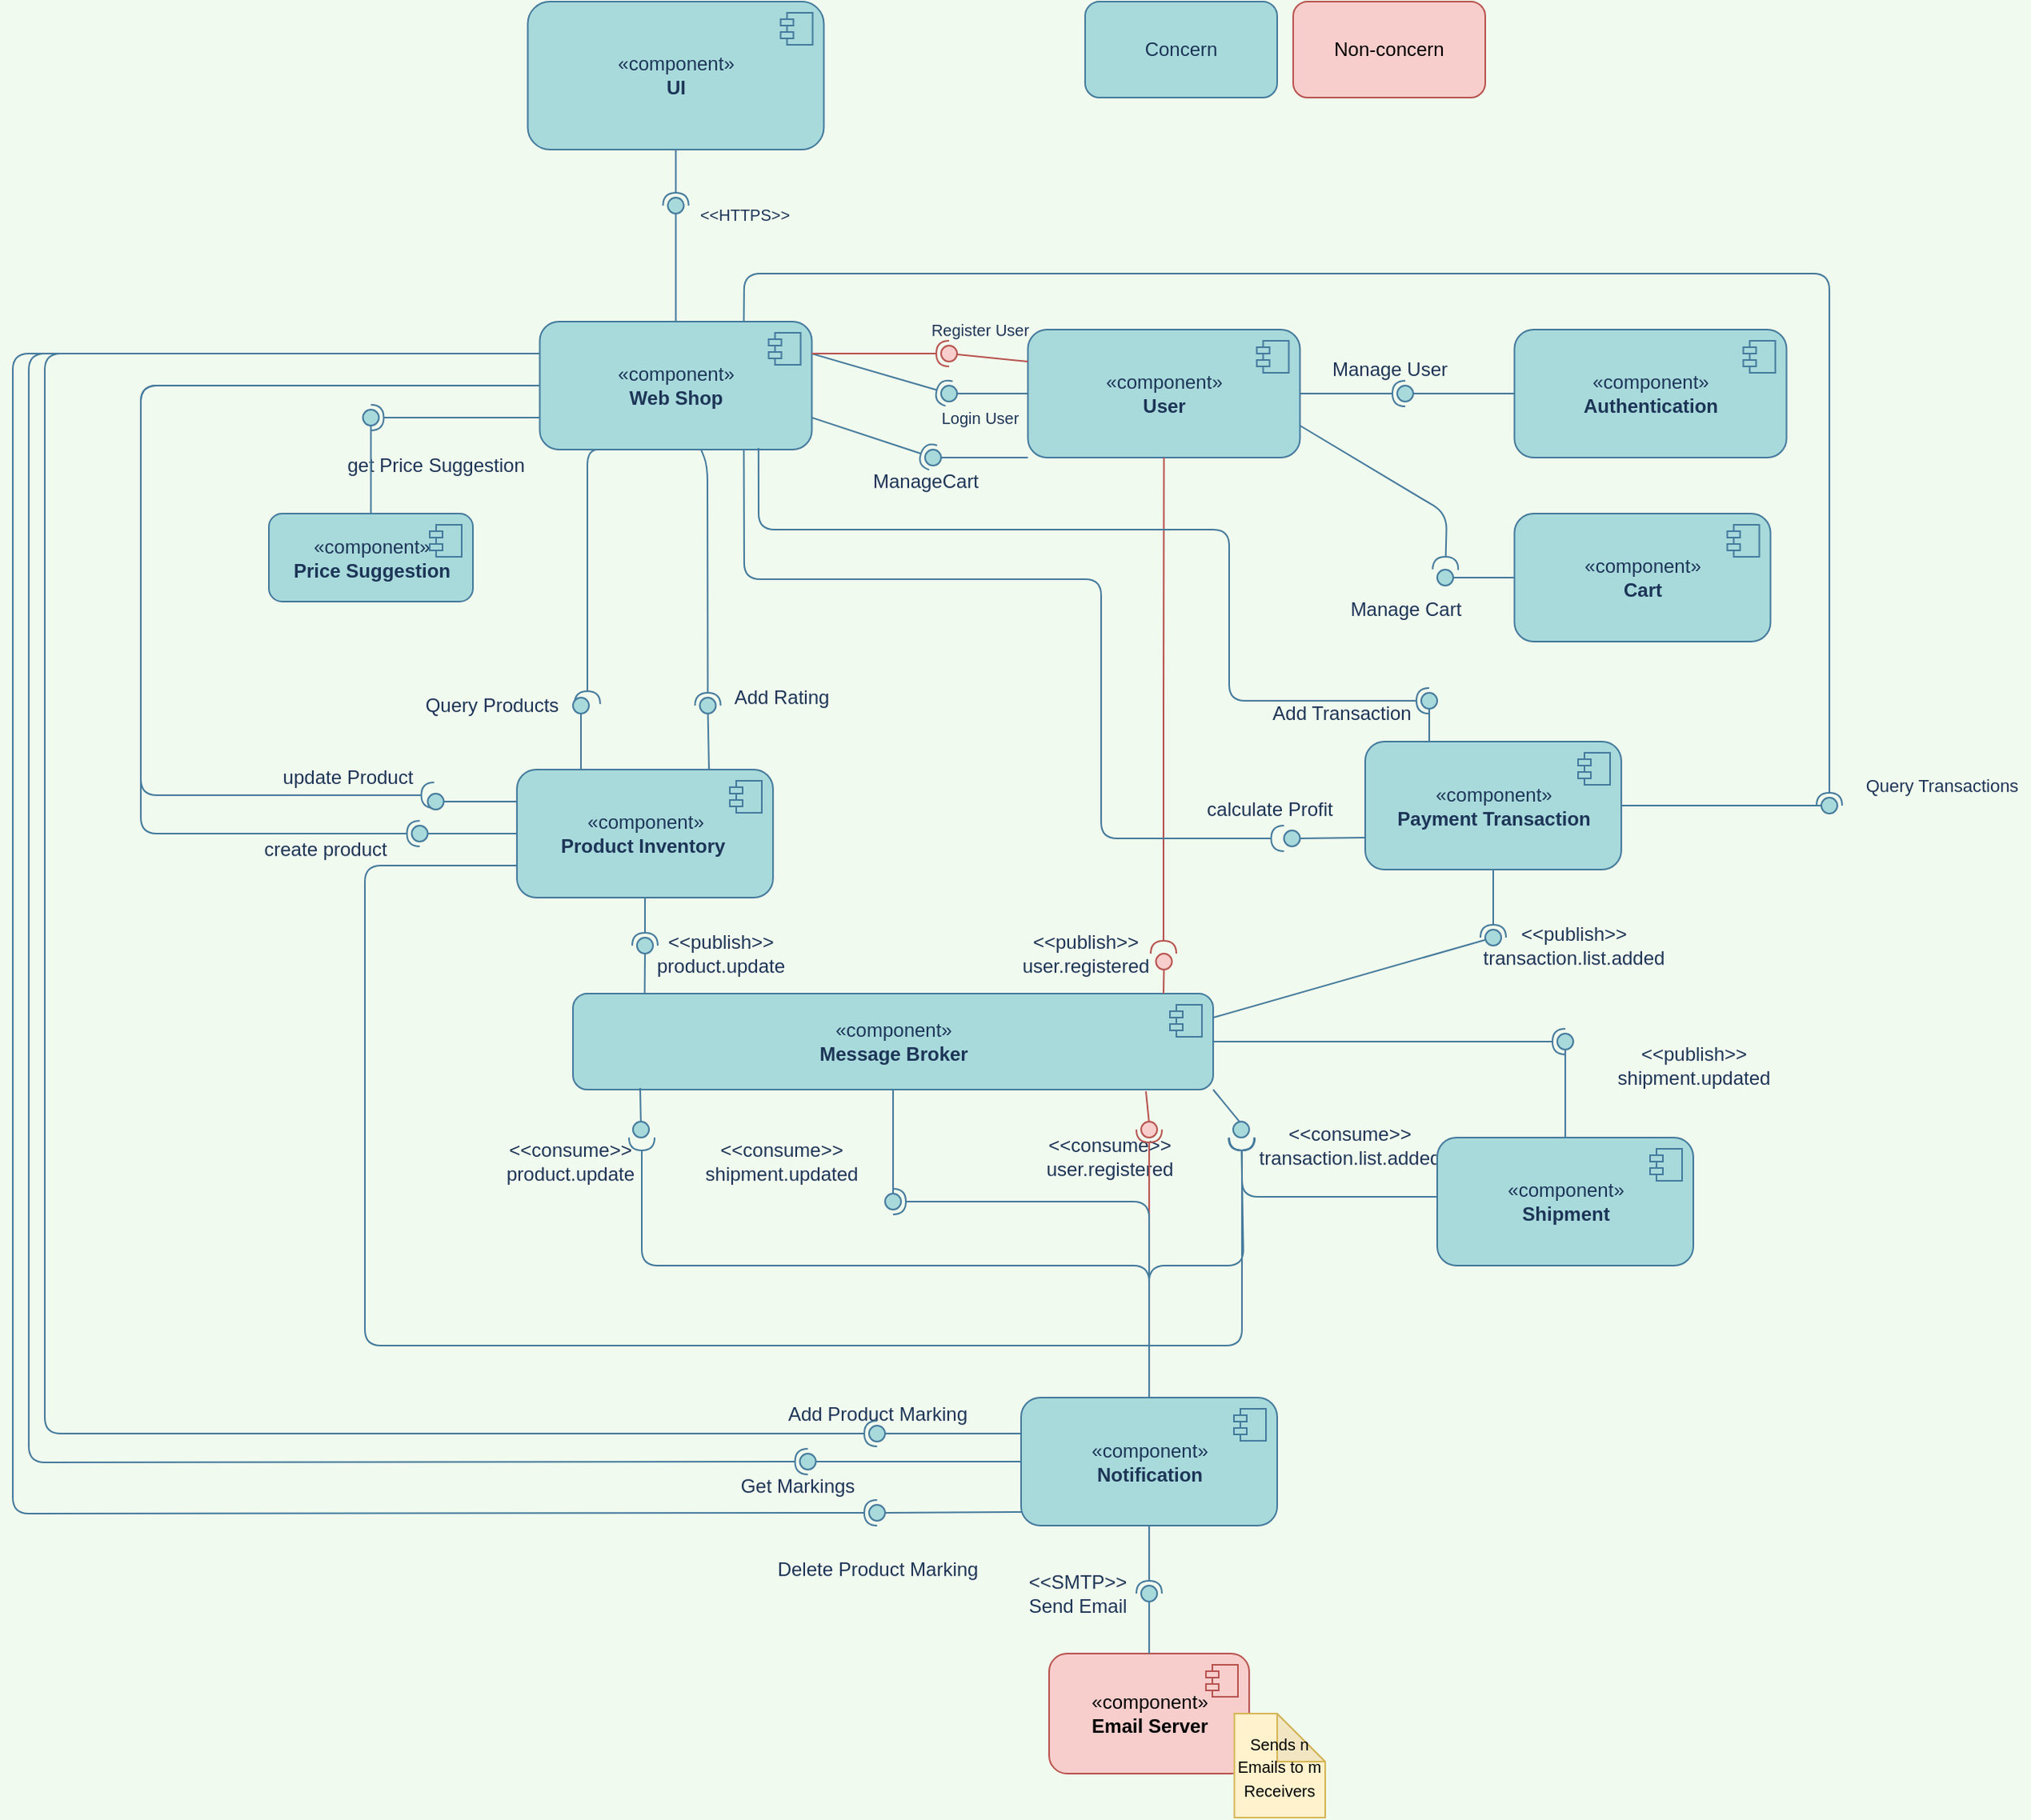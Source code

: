 <mxfile version="14.7.6" type="device"><diagram name="Page-1" id="5f0bae14-7c28-e335-631c-24af17079c00"><mxGraphModel dx="2062" dy="1261" grid="1" gridSize="10" guides="1" tooltips="1" connect="1" arrows="1" fold="1" page="1" pageScale="1" pageWidth="1100" pageHeight="850" background="#F1FAEE" math="0" shadow="0"><root><mxCell id="0"/><mxCell id="1" parent="0"/><mxCell id="DOraDCpRe5qj6EX2KED6-111" style="edgeStyle=orthogonalEdgeStyle;orthogonalLoop=1;jettySize=auto;html=1;entryX=0.1;entryY=0.6;entryDx=0;entryDy=0;entryPerimeter=0;endArrow=halfCircle;endFill=0;exitX=0.25;exitY=1;exitDx=0;exitDy=0;labelBackgroundColor=#F1FAEE;strokeColor=#457B9D;fontColor=#1D3557;" parent="1" source="6wjIh7ThgJ5bD3jiSckt-2" target="DOraDCpRe5qj6EX2KED6-107" edge="1"><mxGeometry relative="1" as="geometry"><Array as="points"><mxPoint x="609" y="590"/></Array></mxGeometry></mxCell><mxCell id="6wjIh7ThgJ5bD3jiSckt-2" value="«component»&lt;br&gt;&lt;b&gt;Web Shop&lt;/b&gt;" style="html=1;dropTarget=0;fillColor=#A8DADC;strokeColor=#457B9D;fontColor=#1D3557;rounded=1;" parent="1" vertex="1"><mxGeometry x="579.25" y="510" width="170" height="80" as="geometry"/></mxCell><mxCell id="6wjIh7ThgJ5bD3jiSckt-3" value="" style="shape=module;jettyWidth=8;jettyHeight=4;fillColor=#A8DADC;strokeColor=#457B9D;fontColor=#1D3557;rounded=1;" parent="6wjIh7ThgJ5bD3jiSckt-2" vertex="1"><mxGeometry x="1" width="20" height="20" relative="1" as="geometry"><mxPoint x="-27" y="7" as="offset"/></mxGeometry></mxCell><mxCell id="6wjIh7ThgJ5bD3jiSckt-35" value="&lt;font style=&quot;font-size: 10px&quot;&gt;Login User&lt;/font&gt;" style="text;html=1;align=center;verticalAlign=middle;resizable=0;points=[];autosize=1;fontColor=#1D3557;rounded=1;" parent="1" vertex="1"><mxGeometry x="824.25" y="560" width="60" height="20" as="geometry"/></mxCell><mxCell id="6wjIh7ThgJ5bD3jiSckt-41" value="&lt;font style=&quot;font-size: 10px&quot;&gt;Register User&lt;/font&gt;" style="text;html=1;align=center;verticalAlign=middle;resizable=0;points=[];autosize=1;fontColor=#1D3557;rounded=1;" parent="1" vertex="1"><mxGeometry x="814.25" y="505" width="80" height="20" as="geometry"/></mxCell><mxCell id="YtvFW-266FFKRhrJ855g-1" value="«component»&lt;br&gt;&lt;b&gt;UI&lt;/b&gt;" style="html=1;dropTarget=0;fillColor=#A8DADC;strokeColor=#457B9D;fontColor=#1D3557;rounded=1;" parent="1" vertex="1"><mxGeometry x="571.75" y="310" width="185" height="92.5" as="geometry"/></mxCell><mxCell id="YtvFW-266FFKRhrJ855g-2" value="" style="shape=module;jettyWidth=8;jettyHeight=4;fillColor=#A8DADC;strokeColor=#457B9D;fontColor=#1D3557;rounded=1;" parent="YtvFW-266FFKRhrJ855g-1" vertex="1"><mxGeometry x="1" width="20" height="20" relative="1" as="geometry"><mxPoint x="-27" y="7" as="offset"/></mxGeometry></mxCell><mxCell id="YtvFW-266FFKRhrJ855g-9" value="" style="orthogonalLoop=1;jettySize=auto;html=1;endArrow=none;endFill=0;exitX=0.5;exitY=0;exitDx=0;exitDy=0;labelBackgroundColor=#F1FAEE;strokeColor=#457B9D;fontColor=#1D3557;" parent="1" source="6wjIh7ThgJ5bD3jiSckt-2" target="YtvFW-266FFKRhrJ855g-11" edge="1"><mxGeometry relative="1" as="geometry"><mxPoint x="-160.75" y="505" as="sourcePoint"/></mxGeometry></mxCell><mxCell id="YtvFW-266FFKRhrJ855g-10" value="" style="orthogonalLoop=1;jettySize=auto;html=1;endArrow=halfCircle;endFill=0;entryX=0.5;entryY=0.5;entryDx=0;entryDy=0;endSize=6;strokeWidth=1;exitX=0.5;exitY=1;exitDx=0;exitDy=0;labelBackgroundColor=#F1FAEE;strokeColor=#457B9D;fontColor=#1D3557;" parent="1" source="YtvFW-266FFKRhrJ855g-1" target="YtvFW-266FFKRhrJ855g-11" edge="1"><mxGeometry relative="1" as="geometry"><mxPoint x="451.75" y="432.5" as="sourcePoint"/></mxGeometry></mxCell><mxCell id="YtvFW-266FFKRhrJ855g-11" value="" style="ellipse;whiteSpace=wrap;html=1;fontFamily=Helvetica;fontSize=12;align=center;points=[];aspect=fixed;resizable=0;fillColor=#A8DADC;strokeColor=#457B9D;fontColor=#1D3557;rounded=1;" parent="1" vertex="1"><mxGeometry x="659.25" y="432.5" width="10" height="10" as="geometry"/></mxCell><mxCell id="YtvFW-266FFKRhrJ855g-12" value="&lt;font style=&quot;font-size: 10px&quot;&gt;&amp;lt;&amp;lt;HTTPS&amp;gt;&amp;gt;&lt;br&gt;&lt;/font&gt;" style="text;html=1;align=center;verticalAlign=middle;resizable=0;points=[];autosize=1;fontColor=#1D3557;rounded=1;" parent="1" vertex="1"><mxGeometry x="671.75" y="432.5" width="70" height="20" as="geometry"/></mxCell><mxCell id="YtvFW-266FFKRhrJ855g-45" value="«component»&lt;br&gt;&lt;b&gt;User&lt;/b&gt;" style="html=1;dropTarget=0;fillColor=#A8DADC;strokeColor=#457B9D;fontColor=#1D3557;rounded=1;" parent="1" vertex="1"><mxGeometry x="884.25" y="515" width="170" height="80" as="geometry"/></mxCell><mxCell id="YtvFW-266FFKRhrJ855g-46" value="" style="shape=module;jettyWidth=8;jettyHeight=4;fillColor=#A8DADC;strokeColor=#457B9D;fontColor=#1D3557;rounded=1;" parent="YtvFW-266FFKRhrJ855g-45" vertex="1"><mxGeometry x="1" width="20" height="20" relative="1" as="geometry"><mxPoint x="-27" y="7" as="offset"/></mxGeometry></mxCell><mxCell id="YtvFW-266FFKRhrJ855g-47" value="" style="orthogonalLoop=1;jettySize=auto;html=1;endArrow=none;endFill=0;exitX=0;exitY=0.5;exitDx=0;exitDy=0;labelBackgroundColor=#F1FAEE;strokeColor=#457B9D;fontColor=#1D3557;" parent="1" source="YtvFW-266FFKRhrJ855g-45" target="YtvFW-266FFKRhrJ855g-49" edge="1"><mxGeometry relative="1" as="geometry"><mxPoint x="1038.25" y="176" as="sourcePoint"/></mxGeometry></mxCell><mxCell id="YtvFW-266FFKRhrJ855g-48" value="" style="orthogonalLoop=1;jettySize=auto;html=1;endArrow=halfCircle;endFill=0;entryX=0.5;entryY=0.5;entryDx=0;entryDy=0;endSize=6;strokeWidth=1;exitX=1;exitY=0.25;exitDx=0;exitDy=0;labelBackgroundColor=#F1FAEE;strokeColor=#457B9D;fontColor=#1D3557;" parent="1" source="6wjIh7ThgJ5bD3jiSckt-2" target="YtvFW-266FFKRhrJ855g-49" edge="1"><mxGeometry relative="1" as="geometry"><mxPoint x="90.75" y="660" as="sourcePoint"/></mxGeometry></mxCell><mxCell id="YtvFW-266FFKRhrJ855g-49" value="" style="ellipse;whiteSpace=wrap;html=1;fontFamily=Helvetica;fontSize=12;align=center;points=[];aspect=fixed;resizable=0;fillColor=#A8DADC;strokeColor=#457B9D;fontColor=#1D3557;rounded=1;" parent="1" vertex="1"><mxGeometry x="830" y="550" width="10" height="10" as="geometry"/></mxCell><mxCell id="YtvFW-266FFKRhrJ855g-50" value="" style="orthogonalLoop=1;jettySize=auto;html=1;endArrow=none;endFill=0;exitX=0;exitY=0.25;exitDx=0;exitDy=0;labelBackgroundColor=#F1FAEE;strokeColor=#b85450;fontColor=#1D3557;fillColor=#f8cecc;" parent="1" source="YtvFW-266FFKRhrJ855g-45" target="YtvFW-266FFKRhrJ855g-52" edge="1"><mxGeometry relative="1" as="geometry"><mxPoint x="1108.25" y="191" as="sourcePoint"/></mxGeometry></mxCell><mxCell id="YtvFW-266FFKRhrJ855g-51" value="" style="orthogonalLoop=1;jettySize=auto;html=1;endArrow=halfCircle;endFill=0;entryX=0.5;entryY=0.5;entryDx=0;entryDy=0;endSize=6;strokeWidth=1;exitX=1;exitY=0.25;exitDx=0;exitDy=0;labelBackgroundColor=#F1FAEE;strokeColor=#b85450;fontColor=#1D3557;fillColor=#f8cecc;" parent="1" source="6wjIh7ThgJ5bD3jiSckt-2" target="YtvFW-266FFKRhrJ855g-52" edge="1"><mxGeometry relative="1" as="geometry"><mxPoint x="160.75" y="675" as="sourcePoint"/></mxGeometry></mxCell><mxCell id="YtvFW-266FFKRhrJ855g-52" value="" style="ellipse;whiteSpace=wrap;html=1;fontFamily=Helvetica;fontSize=12;align=center;points=[];aspect=fixed;resizable=0;fillColor=#f8cecc;strokeColor=#b85450;rounded=1;" parent="1" vertex="1"><mxGeometry x="830" y="525" width="10" height="10" as="geometry"/></mxCell><mxCell id="YtvFW-266FFKRhrJ855g-73" value="" style="orthogonalLoop=1;jettySize=auto;html=1;endArrow=none;endFill=0;exitX=1;exitY=0.5;exitDx=0;exitDy=0;labelBackgroundColor=#F1FAEE;strokeColor=#457B9D;fontColor=#1D3557;" parent="1" source="DOraDCpRe5qj6EX2KED6-10" target="YtvFW-266FFKRhrJ855g-75" edge="1"><mxGeometry relative="1" as="geometry"><mxPoint x="1380" y="1182.5" as="sourcePoint"/></mxGeometry></mxCell><mxCell id="YtvFW-266FFKRhrJ855g-74" value="" style="orthogonalLoop=1;jettySize=auto;html=1;endArrow=halfCircle;endFill=0;entryX=0.5;entryY=0.5;entryDx=0;entryDy=0;endSize=6;strokeWidth=1;exitX=0.75;exitY=0;exitDx=0;exitDy=0;labelBackgroundColor=#F1FAEE;strokeColor=#457B9D;fontColor=#1D3557;" parent="1" source="6wjIh7ThgJ5bD3jiSckt-2" target="YtvFW-266FFKRhrJ855g-75" edge="1"><mxGeometry relative="1" as="geometry"><mxPoint x="610" y="402.5" as="sourcePoint"/><Array as="points"><mxPoint x="707" y="480"/><mxPoint x="1385" y="480"/></Array></mxGeometry></mxCell><mxCell id="YtvFW-266FFKRhrJ855g-75" value="" style="ellipse;whiteSpace=wrap;html=1;fontFamily=Helvetica;fontSize=12;align=center;points=[];aspect=fixed;resizable=0;fillColor=#A8DADC;strokeColor=#457B9D;fontColor=#1D3557;rounded=1;" parent="1" vertex="1"><mxGeometry x="1380" y="807.5" width="10" height="10" as="geometry"/></mxCell><mxCell id="YtvFW-266FFKRhrJ855g-76" value="&lt;font&gt;&lt;span style=&quot;font-size: 11px&quot;&gt;Query Transactions&lt;/span&gt;&lt;/font&gt;" style="text;html=1;align=center;verticalAlign=middle;resizable=0;points=[];autosize=1;fontColor=#1D3557;rounded=1;" parent="1" vertex="1"><mxGeometry x="1400" y="790" width="110" height="20" as="geometry"/></mxCell><mxCell id="BwucD8SZyNqG2jTa4qPS-1" value="«component»&lt;br&gt;&lt;b&gt;Email Server&lt;/b&gt;" style="html=1;dropTarget=0;fillColor=#f8cecc;strokeColor=#b85450;rounded=1;" parent="1" vertex="1"><mxGeometry x="897.5" y="1342.5" width="125" height="75" as="geometry"/></mxCell><mxCell id="BwucD8SZyNqG2jTa4qPS-2" value="" style="shape=module;jettyWidth=8;jettyHeight=4;fillColor=#f8cecc;strokeColor=#b85450;rounded=1;" parent="BwucD8SZyNqG2jTa4qPS-1" vertex="1"><mxGeometry x="1" width="20" height="20" relative="1" as="geometry"><mxPoint x="-27" y="7" as="offset"/></mxGeometry></mxCell><mxCell id="DOraDCpRe5qj6EX2KED6-91" style="edgeStyle=orthogonalEdgeStyle;orthogonalLoop=1;jettySize=auto;html=1;endArrow=halfCircle;endFill=0;exitX=0.5;exitY=0;exitDx=0;exitDy=0;labelBackgroundColor=#F1FAEE;strokeColor=#457B9D;fontColor=#1D3557;" parent="1" source="BwucD8SZyNqG2jTa4qPS-5" target="DOraDCpRe5qj6EX2KED6-65" edge="1"><mxGeometry relative="1" as="geometry"><Array as="points"><mxPoint x="960" y="1100"/><mxPoint x="643" y="1100"/></Array></mxGeometry></mxCell><mxCell id="BwucD8SZyNqG2jTa4qPS-5" value="«component»&lt;br&gt;&lt;b&gt;Notification&lt;br&gt;&lt;/b&gt;" style="html=1;dropTarget=0;fillColor=#A8DADC;strokeColor=#457B9D;fontColor=#1D3557;rounded=1;" parent="1" vertex="1"><mxGeometry x="880" y="1182.5" width="160" height="80" as="geometry"/></mxCell><mxCell id="BwucD8SZyNqG2jTa4qPS-6" value="" style="shape=module;jettyWidth=8;jettyHeight=4;fillColor=#A8DADC;strokeColor=#457B9D;fontColor=#1D3557;rounded=1;" parent="BwucD8SZyNqG2jTa4qPS-5" vertex="1"><mxGeometry x="1" width="20" height="20" relative="1" as="geometry"><mxPoint x="-27" y="7" as="offset"/></mxGeometry></mxCell><mxCell id="BwucD8SZyNqG2jTa4qPS-14" value="«component»&lt;br&gt;&lt;b&gt;Price Suggestion&lt;br&gt;&lt;/b&gt;" style="html=1;dropTarget=0;fillColor=#A8DADC;strokeColor=#457B9D;fontColor=#1D3557;rounded=1;" parent="1" vertex="1"><mxGeometry x="410" y="630" width="127.5" height="55" as="geometry"/></mxCell><mxCell id="BwucD8SZyNqG2jTa4qPS-15" value="" style="shape=module;jettyWidth=8;jettyHeight=4;fillColor=#A8DADC;strokeColor=#457B9D;fontColor=#1D3557;rounded=1;" parent="BwucD8SZyNqG2jTa4qPS-14" vertex="1"><mxGeometry x="1" width="20" height="20" relative="1" as="geometry"><mxPoint x="-27" y="7" as="offset"/></mxGeometry></mxCell><mxCell id="BwucD8SZyNqG2jTa4qPS-19" value="get Price Suggestion" style="text;html=1;align=center;verticalAlign=middle;resizable=0;points=[];autosize=1;fontColor=#1D3557;rounded=1;" parent="1" vertex="1"><mxGeometry x="449.25" y="590" width="130" height="20" as="geometry"/></mxCell><mxCell id="BwucD8SZyNqG2jTa4qPS-35" value="" style="orthogonalLoop=1;jettySize=auto;html=1;endArrow=none;endFill=0;exitX=0.5;exitY=0;exitDx=0;exitDy=0;labelBackgroundColor=#F1FAEE;strokeColor=#457B9D;fontColor=#1D3557;" parent="1" source="BwucD8SZyNqG2jTa4qPS-1" target="BwucD8SZyNqG2jTa4qPS-37" edge="1"><mxGeometry relative="1" as="geometry"><mxPoint x="825" y="1257.5" as="sourcePoint"/></mxGeometry></mxCell><mxCell id="BwucD8SZyNqG2jTa4qPS-36" value="" style="orthogonalLoop=1;jettySize=auto;html=1;endArrow=halfCircle;endFill=0;entryX=0.5;entryY=0.5;entryDx=0;entryDy=0;endSize=6;strokeWidth=1;exitX=0.5;exitY=1;exitDx=0;exitDy=0;labelBackgroundColor=#F1FAEE;strokeColor=#457B9D;fontColor=#1D3557;" parent="1" source="BwucD8SZyNqG2jTa4qPS-5" target="BwucD8SZyNqG2jTa4qPS-37" edge="1"><mxGeometry relative="1" as="geometry"><mxPoint x="960" y="1300" as="sourcePoint"/><Array as="points"/></mxGeometry></mxCell><mxCell id="BwucD8SZyNqG2jTa4qPS-37" value="" style="ellipse;whiteSpace=wrap;html=1;fontFamily=Helvetica;fontSize=12;align=center;points=[];aspect=fixed;resizable=0;fillColor=#A8DADC;strokeColor=#457B9D;fontColor=#1D3557;rounded=1;" parent="1" vertex="1"><mxGeometry x="955" y="1300" width="10" height="10" as="geometry"/></mxCell><mxCell id="BwucD8SZyNqG2jTa4qPS-38" value="&amp;lt;&amp;lt;SMTP&amp;gt;&amp;gt;&lt;br&gt;Send Email" style="text;html=1;align=center;verticalAlign=middle;resizable=0;points=[];autosize=1;fontColor=#1D3557;rounded=1;" parent="1" vertex="1"><mxGeometry x="875" y="1290" width="80" height="30" as="geometry"/></mxCell><mxCell id="BwucD8SZyNqG2jTa4qPS-39" value="&lt;font style=&quot;font-size: 10px&quot;&gt;Sends n Emails to m Receivers&lt;/font&gt;" style="shape=note;whiteSpace=wrap;html=1;backgroundOutline=1;darkOpacity=0.05;fillColor=#fff2cc;strokeColor=#d6b656;rounded=1;" parent="1" vertex="1"><mxGeometry x="1013.25" y="1380" width="56.75" height="65" as="geometry"/></mxCell><mxCell id="Vw_N7z3ickmhzsLNmsmL-1" value="Concern" style="whiteSpace=wrap;html=1;fillColor=#A8DADC;strokeColor=#457B9D;fontColor=#1D3557;rounded=1;" parent="1" vertex="1"><mxGeometry x="920" y="310" width="120" height="60" as="geometry"/></mxCell><mxCell id="Vw_N7z3ickmhzsLNmsmL-2" value="Non-concern" style="whiteSpace=wrap;html=1;fillColor=#f8cecc;strokeColor=#b85450;rounded=1;" parent="1" vertex="1"><mxGeometry x="1050" y="310" width="120" height="60" as="geometry"/></mxCell><mxCell id="DOraDCpRe5qj6EX2KED6-1" value="«component»&lt;br&gt;&lt;b&gt;Message Broker&lt;/b&gt;" style="html=1;dropTarget=0;fillColor=#A8DADC;strokeColor=#457B9D;fontColor=#1D3557;rounded=1;" parent="1" vertex="1"><mxGeometry x="600" y="930" width="400" height="60" as="geometry"/></mxCell><mxCell id="DOraDCpRe5qj6EX2KED6-2" value="" style="shape=module;jettyWidth=8;jettyHeight=4;fillColor=#A8DADC;strokeColor=#457B9D;fontColor=#1D3557;rounded=1;" parent="DOraDCpRe5qj6EX2KED6-1" vertex="1"><mxGeometry x="1" width="20" height="20" relative="1" as="geometry"><mxPoint x="-27" y="7" as="offset"/></mxGeometry></mxCell><mxCell id="DOraDCpRe5qj6EX2KED6-7" value="" style="orthogonalLoop=1;jettySize=auto;html=1;endArrow=halfCircle;endFill=0;endSize=6;strokeWidth=1;exitX=0.5;exitY=0;exitDx=0;exitDy=0;labelBackgroundColor=#F1FAEE;strokeColor=#457B9D;fontColor=#1D3557;" parent="1" source="BwucD8SZyNqG2jTa4qPS-5" target="b70j4ylGEf_UYl_QXyhK-7" edge="1"><mxGeometry relative="1" as="geometry"><mxPoint x="880" y="1125" as="sourcePoint"/><Array as="points"><mxPoint x="960" y="1100"/><mxPoint x="1019" y="1100"/></Array></mxGeometry></mxCell><mxCell id="DOraDCpRe5qj6EX2KED6-10" value="«component»&lt;br&gt;&lt;b&gt;Payment Transaction&lt;br&gt;&lt;/b&gt;" style="html=1;dropTarget=0;fillColor=#A8DADC;strokeColor=#457B9D;fontColor=#1D3557;rounded=1;" parent="1" vertex="1"><mxGeometry x="1095" y="772.5" width="160" height="80" as="geometry"/></mxCell><mxCell id="DOraDCpRe5qj6EX2KED6-11" value="" style="shape=module;jettyWidth=8;jettyHeight=4;fillColor=#A8DADC;strokeColor=#457B9D;fontColor=#1D3557;rounded=1;" parent="DOraDCpRe5qj6EX2KED6-10" vertex="1"><mxGeometry x="1" width="20" height="20" relative="1" as="geometry"><mxPoint x="-27" y="7" as="offset"/></mxGeometry></mxCell><mxCell id="DOraDCpRe5qj6EX2KED6-42" value="" style="orthogonalLoop=1;jettySize=auto;html=1;endArrow=halfCircle;endFill=0;endSize=6;strokeWidth=1;exitX=0.5;exitY=1;exitDx=0;exitDy=0;labelBackgroundColor=#F1FAEE;strokeColor=#b85450;fontColor=#1D3557;fillColor=#f8cecc;" parent="1" source="YtvFW-266FFKRhrJ855g-45" target="DOraDCpRe5qj6EX2KED6-114" edge="1"><mxGeometry relative="1" as="geometry"><mxPoint x="995" y="590" as="sourcePoint"/><mxPoint x="995" y="850" as="targetPoint"/><Array as="points"><mxPoint x="969" y="750"/><mxPoint x="969" y="905"/></Array></mxGeometry></mxCell><mxCell id="DOraDCpRe5qj6EX2KED6-94" style="edgeStyle=orthogonalEdgeStyle;orthogonalLoop=1;jettySize=auto;html=1;endArrow=halfCircle;endFill=0;exitX=0;exitY=0.75;exitDx=0;exitDy=0;labelBackgroundColor=#F1FAEE;strokeColor=#457B9D;fontColor=#1D3557;" parent="1" source="DOraDCpRe5qj6EX2KED6-97" target="b70j4ylGEf_UYl_QXyhK-7" edge="1"><mxGeometry relative="1" as="geometry"><Array as="points"><mxPoint x="470" y="850"/><mxPoint x="470" y="1150"/><mxPoint x="1018" y="1150"/></Array><mxPoint x="1042" y="1018" as="targetPoint"/><mxPoint x="470" y="1183" as="sourcePoint"/></mxGeometry></mxCell><mxCell id="w7sDKfoz9r8ke7zJRl_q-5" style="edgeStyle=orthogonalEdgeStyle;orthogonalLoop=1;jettySize=auto;html=1;entryX=0.4;entryY=0.1;entryDx=0;entryDy=0;entryPerimeter=0;endArrow=halfCircle;endFill=0;exitX=0;exitY=0.5;exitDx=0;exitDy=0;labelBackgroundColor=#F1FAEE;strokeColor=#457B9D;fontColor=#1D3557;" parent="1" source="6wjIh7ThgJ5bD3jiSckt-2" target="w7sDKfoz9r8ke7zJRl_q-3" edge="1"><mxGeometry relative="1" as="geometry"><mxPoint x="280" y="745.0" as="sourcePoint"/><Array as="points"><mxPoint x="330" y="550"/><mxPoint x="330" y="806"/></Array></mxGeometry></mxCell><mxCell id="DOraDCpRe5qj6EX2KED6-62" value="&amp;lt;&amp;lt;consume&amp;gt;&amp;gt;&lt;br&gt;product.update" style="text;html=1;align=center;verticalAlign=middle;resizable=0;points=[];autosize=1;strokeColor=none;fontColor=#1D3557;rounded=1;" parent="1" vertex="1"><mxGeometry x="547.5" y="1020" width="100" height="30" as="geometry"/></mxCell><mxCell id="DOraDCpRe5qj6EX2KED6-63" value="" style="orthogonalLoop=1;jettySize=auto;html=1;endArrow=none;endFill=0;labelBackgroundColor=#F1FAEE;strokeColor=#457B9D;fontColor=#1D3557;" parent="1" target="DOraDCpRe5qj6EX2KED6-65" edge="1"><mxGeometry relative="1" as="geometry"><mxPoint x="642" y="989" as="sourcePoint"/></mxGeometry></mxCell><mxCell id="DOraDCpRe5qj6EX2KED6-65" value="" style="ellipse;whiteSpace=wrap;html=1;fontFamily=Helvetica;fontSize=12;align=center;points=[];aspect=fixed;resizable=0;fillColor=#A8DADC;strokeColor=#457B9D;fontColor=#1D3557;rounded=1;" parent="1" vertex="1"><mxGeometry x="637.5" y="1010" width="10" height="10" as="geometry"/></mxCell><mxCell id="DOraDCpRe5qj6EX2KED6-67" value="&amp;lt;&amp;lt;publish&amp;gt;&amp;gt;&lt;br&gt;product.update" style="text;html=1;align=center;verticalAlign=middle;resizable=0;points=[];autosize=1;strokeColor=none;fontColor=#1D3557;rounded=1;" parent="1" vertex="1"><mxGeometry x="641.75" y="890" width="100" height="30" as="geometry"/></mxCell><mxCell id="DOraDCpRe5qj6EX2KED6-97" value="«component»&lt;br&gt;&lt;b&gt;Product Inventory&amp;nbsp;&lt;br&gt;&lt;/b&gt;" style="html=1;dropTarget=0;fillColor=#A8DADC;strokeColor=#457B9D;fontColor=#1D3557;rounded=1;" parent="1" vertex="1"><mxGeometry x="565" y="790" width="160" height="80" as="geometry"/></mxCell><mxCell id="DOraDCpRe5qj6EX2KED6-98" value="" style="shape=module;jettyWidth=8;jettyHeight=4;fillColor=#A8DADC;strokeColor=#457B9D;fontColor=#1D3557;rounded=1;" parent="DOraDCpRe5qj6EX2KED6-97" vertex="1"><mxGeometry x="1" width="20" height="20" relative="1" as="geometry"><mxPoint x="-27" y="7" as="offset"/></mxGeometry></mxCell><mxCell id="DOraDCpRe5qj6EX2KED6-105" value="" style="orthogonalLoop=1;jettySize=auto;html=1;endArrow=none;endFill=0;exitX=0.25;exitY=0;exitDx=0;exitDy=0;labelBackgroundColor=#F1FAEE;strokeColor=#457B9D;fontColor=#1D3557;" parent="1" source="DOraDCpRe5qj6EX2KED6-97" target="DOraDCpRe5qj6EX2KED6-107" edge="1"><mxGeometry relative="1" as="geometry"><mxPoint x="30" y="1115" as="sourcePoint"/></mxGeometry></mxCell><mxCell id="DOraDCpRe5qj6EX2KED6-107" value="" style="ellipse;whiteSpace=wrap;html=1;fontFamily=Helvetica;fontSize=12;align=center;points=[];aspect=fixed;resizable=0;direction=west;fillColor=#A8DADC;strokeColor=#457B9D;fontColor=#1D3557;rounded=1;" parent="1" vertex="1"><mxGeometry x="600" y="745" width="10" height="10" as="geometry"/></mxCell><mxCell id="DOraDCpRe5qj6EX2KED6-108" value="Query Products" style="text;html=1;align=center;verticalAlign=middle;resizable=0;points=[];autosize=1;strokeColor=none;fontColor=#1D3557;rounded=1;" parent="1" vertex="1"><mxGeometry x="499.25" y="740" width="100" height="20" as="geometry"/></mxCell><mxCell id="DOraDCpRe5qj6EX2KED6-112" value="" style="orthogonalLoop=1;jettySize=auto;html=1;endArrow=none;endFill=0;labelBackgroundColor=#F1FAEE;strokeColor=#b85450;fontColor=#1D3557;fillColor=#f8cecc;" parent="1" target="DOraDCpRe5qj6EX2KED6-114" edge="1"><mxGeometry relative="1" as="geometry"><mxPoint x="969" y="930" as="sourcePoint"/></mxGeometry></mxCell><mxCell id="DOraDCpRe5qj6EX2KED6-114" value="" style="ellipse;whiteSpace=wrap;html=1;fontFamily=Helvetica;fontSize=12;align=center;points=[];aspect=fixed;resizable=0;fillColor=#f8cecc;strokeColor=#b85450;rounded=1;" parent="1" vertex="1"><mxGeometry x="964.25" y="905" width="10" height="10" as="geometry"/></mxCell><mxCell id="DOraDCpRe5qj6EX2KED6-115" value="&amp;lt;&amp;lt;publish&amp;gt;&amp;gt;&lt;br&gt;user.registered" style="text;html=1;align=center;verticalAlign=middle;resizable=0;points=[];autosize=1;strokeColor=none;fontColor=#1D3557;rounded=1;" parent="1" vertex="1"><mxGeometry x="875" y="890" width="90" height="30" as="geometry"/></mxCell><mxCell id="DOraDCpRe5qj6EX2KED6-116" value="&amp;lt;&amp;lt;consume&amp;gt;&amp;gt;&lt;br&gt;user.registered" style="text;html=1;align=center;verticalAlign=middle;resizable=0;points=[];autosize=1;strokeColor=none;fontColor=#1D3557;rounded=1;" parent="1" vertex="1"><mxGeometry x="890" y="1017" width="90" height="30" as="geometry"/></mxCell><mxCell id="DOraDCpRe5qj6EX2KED6-117" value="" style="orthogonalLoop=1;jettySize=auto;html=1;endArrow=none;endFill=0;entryX=0.495;entryY=0.044;entryDx=0;entryDy=0;entryPerimeter=0;exitX=0.895;exitY=1.017;exitDx=0;exitDy=0;exitPerimeter=0;labelBackgroundColor=#F1FAEE;strokeColor=#b85450;fontColor=#1D3557;fillColor=#f8cecc;" parent="1" source="DOraDCpRe5qj6EX2KED6-1" target="DOraDCpRe5qj6EX2KED6-119" edge="1"><mxGeometry relative="1" as="geometry"><mxPoint x="960" y="980" as="sourcePoint"/><mxPoint x="956" y="1015" as="targetPoint"/></mxGeometry></mxCell><mxCell id="DOraDCpRe5qj6EX2KED6-118" value="" style="orthogonalLoop=1;jettySize=auto;html=1;endArrow=halfCircle;endFill=0;entryX=0.5;entryY=0.5;entryDx=0;entryDy=0;endSize=6;strokeWidth=1;exitX=0.5;exitY=0;exitDx=0;exitDy=0;labelBackgroundColor=#F1FAEE;strokeColor=#b85450;fontColor=#1D3557;fillColor=#f8cecc;" parent="1" source="BwucD8SZyNqG2jTa4qPS-5" target="DOraDCpRe5qj6EX2KED6-119" edge="1"><mxGeometry relative="1" as="geometry"><mxPoint x="975" y="1013" as="sourcePoint"/><Array as="points"><mxPoint x="960" y="1100"/></Array></mxGeometry></mxCell><mxCell id="DOraDCpRe5qj6EX2KED6-119" value="" style="ellipse;whiteSpace=wrap;html=1;fontFamily=Helvetica;fontSize=12;align=center;points=[];aspect=fixed;resizable=0;fillColor=#f8cecc;strokeColor=#b85450;rounded=1;" parent="1" vertex="1"><mxGeometry x="955" y="1010" width="10" height="10" as="geometry"/></mxCell><mxCell id="DOraDCpRe5qj6EX2KED6-120" value="" style="orthogonalLoop=1;jettySize=auto;html=1;endArrow=none;endFill=0;exitX=0.5;exitY=0;exitDx=0;exitDy=0;labelBackgroundColor=#F1FAEE;strokeColor=#457B9D;fontColor=#1D3557;" parent="1" source="BwucD8SZyNqG2jTa4qPS-14" target="DOraDCpRe5qj6EX2KED6-122" edge="1"><mxGeometry relative="1" as="geometry"><mxPoint x="111.75" y="878.5" as="sourcePoint"/></mxGeometry></mxCell><mxCell id="DOraDCpRe5qj6EX2KED6-121" value="" style="orthogonalLoop=1;jettySize=auto;html=1;endArrow=halfCircle;endFill=0;entryX=0.5;entryY=0.5;entryDx=0;entryDy=0;endSize=6;strokeWidth=1;exitX=0;exitY=0.75;exitDx=0;exitDy=0;labelBackgroundColor=#F1FAEE;strokeColor=#457B9D;fontColor=#1D3557;" parent="1" source="6wjIh7ThgJ5bD3jiSckt-2" target="DOraDCpRe5qj6EX2KED6-122" edge="1"><mxGeometry relative="1" as="geometry"><mxPoint x="214.75" y="772.5" as="sourcePoint"/></mxGeometry></mxCell><mxCell id="DOraDCpRe5qj6EX2KED6-122" value="" style="ellipse;whiteSpace=wrap;html=1;fontFamily=Helvetica;fontSize=12;align=center;points=[];aspect=fixed;resizable=0;fillColor=#A8DADC;strokeColor=#457B9D;fontColor=#1D3557;rounded=1;" parent="1" vertex="1"><mxGeometry x="468.75" y="565" width="10" height="10" as="geometry"/></mxCell><mxCell id="b70j4ylGEf_UYl_QXyhK-6" value="" style="orthogonalLoop=1;jettySize=auto;html=1;endArrow=none;endFill=0;entryX=0.457;entryY=0.076;entryDx=0;entryDy=0;entryPerimeter=0;exitX=1;exitY=1;exitDx=0;exitDy=0;labelBackgroundColor=#F1FAEE;strokeColor=#457B9D;fontColor=#1D3557;" parent="1" source="DOraDCpRe5qj6EX2KED6-1" target="b70j4ylGEf_UYl_QXyhK-7" edge="1"><mxGeometry relative="1" as="geometry"><mxPoint x="1017" y="980" as="sourcePoint"/><mxPoint x="1015" y="1020" as="targetPoint"/></mxGeometry></mxCell><mxCell id="b70j4ylGEf_UYl_QXyhK-7" value="" style="ellipse;whiteSpace=wrap;html=1;fontFamily=Helvetica;fontSize=12;align=center;points=[];aspect=fixed;resizable=0;fillColor=#A8DADC;strokeColor=#457B9D;fontColor=#1D3557;rounded=1;" parent="1" vertex="1"><mxGeometry x="1012.5" y="1010" width="10" height="10" as="geometry"/></mxCell><mxCell id="b70j4ylGEf_UYl_QXyhK-8" value="&amp;lt;&amp;lt;consume&amp;gt;&amp;gt;&lt;br&gt;transaction.list.added" style="text;html=1;align=center;verticalAlign=middle;resizable=0;points=[];autosize=1;strokeColor=none;fontColor=#1D3557;rounded=1;" parent="1" vertex="1"><mxGeometry x="1020" y="1010" width="130" height="30" as="geometry"/></mxCell><mxCell id="w7sDKfoz9r8ke7zJRl_q-1" value="" style="orthogonalLoop=1;jettySize=auto;html=1;endArrow=none;endFill=0;exitX=0;exitY=0.25;exitDx=0;exitDy=0;labelBackgroundColor=#F1FAEE;strokeColor=#457B9D;fontColor=#1D3557;" parent="1" source="DOraDCpRe5qj6EX2KED6-97" target="w7sDKfoz9r8ke7zJRl_q-3" edge="1"><mxGeometry relative="1" as="geometry"><mxPoint x="151" y="950" as="sourcePoint"/></mxGeometry></mxCell><mxCell id="w7sDKfoz9r8ke7zJRl_q-3" value="" style="ellipse;whiteSpace=wrap;html=1;fontFamily=Helvetica;fontSize=12;align=center;points=[];aspect=fixed;resizable=0;fillColor=#A8DADC;strokeColor=#457B9D;fontColor=#1D3557;rounded=1;" parent="1" vertex="1"><mxGeometry x="509.25" y="805" width="10" height="10" as="geometry"/></mxCell><mxCell id="w7sDKfoz9r8ke7zJRl_q-4" value="update Product" style="text;html=1;align=center;verticalAlign=middle;resizable=0;points=[];autosize=1;strokeColor=none;fontColor=#1D3557;rounded=1;" parent="1" vertex="1"><mxGeometry x="409.25" y="785" width="100" height="20" as="geometry"/></mxCell><mxCell id="w7sDKfoz9r8ke7zJRl_q-6" value="" style="orthogonalLoop=1;jettySize=auto;html=1;endArrow=none;endFill=0;exitX=0.75;exitY=0;exitDx=0;exitDy=0;labelBackgroundColor=#F1FAEE;strokeColor=#457B9D;fontColor=#1D3557;" parent="1" source="DOraDCpRe5qj6EX2KED6-97" target="w7sDKfoz9r8ke7zJRl_q-8" edge="1"><mxGeometry relative="1" as="geometry"><mxPoint x="664" y="790" as="sourcePoint"/></mxGeometry></mxCell><mxCell id="w7sDKfoz9r8ke7zJRl_q-7" value="" style="orthogonalLoop=1;jettySize=auto;html=1;endArrow=halfCircle;endFill=0;entryX=0.5;entryY=0.5;entryDx=0;entryDy=0;endSize=6;strokeWidth=1;exitX=0.593;exitY=1;exitDx=0;exitDy=0;exitPerimeter=0;labelBackgroundColor=#F1FAEE;strokeColor=#457B9D;fontColor=#1D3557;" parent="1" source="6wjIh7ThgJ5bD3jiSckt-2" target="w7sDKfoz9r8ke7zJRl_q-8" edge="1"><mxGeometry relative="1" as="geometry"><mxPoint x="206" y="945" as="sourcePoint"/><Array as="points"><mxPoint x="684" y="600"/></Array></mxGeometry></mxCell><mxCell id="w7sDKfoz9r8ke7zJRl_q-8" value="" style="ellipse;whiteSpace=wrap;html=1;fontFamily=Helvetica;fontSize=12;align=center;points=[];aspect=fixed;resizable=0;fillColor=#A8DADC;strokeColor=#457B9D;fontColor=#1D3557;rounded=1;" parent="1" vertex="1"><mxGeometry x="679.25" y="745" width="10" height="10" as="geometry"/></mxCell><mxCell id="w7sDKfoz9r8ke7zJRl_q-9" value="Add Rating" style="text;html=1;align=center;verticalAlign=middle;resizable=0;points=[];autosize=1;strokeColor=none;fontColor=#1D3557;rounded=1;" parent="1" vertex="1"><mxGeometry x="695" y="735" width="70" height="20" as="geometry"/></mxCell><mxCell id="w7sDKfoz9r8ke7zJRl_q-10" value="" style="orthogonalLoop=1;jettySize=auto;html=1;endArrow=none;endFill=0;exitX=0;exitY=0.5;exitDx=0;exitDy=0;labelBackgroundColor=#F1FAEE;strokeColor=#457B9D;fontColor=#1D3557;" parent="1" source="DOraDCpRe5qj6EX2KED6-97" target="w7sDKfoz9r8ke7zJRl_q-12" edge="1"><mxGeometry relative="1" as="geometry"><mxPoint x="81" y="1210" as="sourcePoint"/></mxGeometry></mxCell><mxCell id="w7sDKfoz9r8ke7zJRl_q-11" value="" style="orthogonalLoop=1;jettySize=auto;html=1;endArrow=halfCircle;endFill=0;entryX=0.5;entryY=0.5;entryDx=0;entryDy=0;endSize=6;strokeWidth=1;exitX=0;exitY=0.5;exitDx=0;exitDy=0;labelBackgroundColor=#F1FAEE;strokeColor=#457B9D;fontColor=#1D3557;" parent="1" source="6wjIh7ThgJ5bD3jiSckt-2" target="w7sDKfoz9r8ke7zJRl_q-12" edge="1"><mxGeometry relative="1" as="geometry"><mxPoint x="240" y="745.0" as="sourcePoint"/><Array as="points"><mxPoint x="450" y="550"/><mxPoint x="330" y="550"/><mxPoint x="330" y="830"/></Array></mxGeometry></mxCell><mxCell id="w7sDKfoz9r8ke7zJRl_q-12" value="" style="ellipse;whiteSpace=wrap;html=1;fontFamily=Helvetica;fontSize=12;align=center;points=[];aspect=fixed;resizable=0;fillColor=#A8DADC;strokeColor=#457B9D;fontColor=#1D3557;rounded=1;" parent="1" vertex="1"><mxGeometry x="499.25" y="825" width="10" height="10" as="geometry"/></mxCell><mxCell id="w7sDKfoz9r8ke7zJRl_q-13" value="create product" style="text;html=1;align=center;verticalAlign=middle;resizable=0;points=[];autosize=1;strokeColor=none;fontColor=#1D3557;rounded=1;" parent="1" vertex="1"><mxGeometry x="400" y="830" width="90" height="20" as="geometry"/></mxCell><mxCell id="w7sDKfoz9r8ke7zJRl_q-18" value="" style="orthogonalLoop=1;jettySize=auto;html=1;endArrow=none;endFill=0;exitX=0.112;exitY=0.005;exitDx=0;exitDy=0;exitPerimeter=0;labelBackgroundColor=#F1FAEE;strokeColor=#457B9D;fontColor=#1D3557;" parent="1" source="DOraDCpRe5qj6EX2KED6-1" target="w7sDKfoz9r8ke7zJRl_q-20" edge="1"><mxGeometry relative="1" as="geometry"><mxPoint x="679" y="890" as="sourcePoint"/></mxGeometry></mxCell><mxCell id="w7sDKfoz9r8ke7zJRl_q-19" value="" style="orthogonalLoop=1;jettySize=auto;html=1;endArrow=halfCircle;endFill=0;entryX=0.5;entryY=0.5;entryDx=0;entryDy=0;endSize=6;strokeWidth=1;exitX=0.5;exitY=1;exitDx=0;exitDy=0;labelBackgroundColor=#F1FAEE;strokeColor=#457B9D;fontColor=#1D3557;" parent="1" source="DOraDCpRe5qj6EX2KED6-97" target="w7sDKfoz9r8ke7zJRl_q-20" edge="1"><mxGeometry relative="1" as="geometry"><mxPoint x="719" y="890" as="sourcePoint"/></mxGeometry></mxCell><mxCell id="w7sDKfoz9r8ke7zJRl_q-20" value="" style="ellipse;whiteSpace=wrap;html=1;fontFamily=Helvetica;fontSize=12;align=center;points=[];aspect=fixed;resizable=0;fillColor=#A8DADC;strokeColor=#457B9D;fontColor=#1D3557;rounded=1;" parent="1" vertex="1"><mxGeometry x="640" y="895" width="10" height="10" as="geometry"/></mxCell><mxCell id="w7sDKfoz9r8ke7zJRl_q-27" value="" style="orthogonalLoop=1;jettySize=auto;html=1;endArrow=none;endFill=0;exitX=1;exitY=0.25;exitDx=0;exitDy=0;labelBackgroundColor=#F1FAEE;strokeColor=#457B9D;fontColor=#1D3557;" parent="1" source="DOraDCpRe5qj6EX2KED6-1" target="w7sDKfoz9r8ke7zJRl_q-29" edge="1"><mxGeometry relative="1" as="geometry"><mxPoint x="1155" y="865" as="sourcePoint"/></mxGeometry></mxCell><mxCell id="w7sDKfoz9r8ke7zJRl_q-28" value="" style="orthogonalLoop=1;jettySize=auto;html=1;endArrow=halfCircle;endFill=0;entryX=0.5;entryY=0.5;entryDx=0;entryDy=0;endSize=6;strokeWidth=1;exitX=0.5;exitY=1;exitDx=0;exitDy=0;labelBackgroundColor=#F1FAEE;strokeColor=#457B9D;fontColor=#1D3557;" parent="1" source="DOraDCpRe5qj6EX2KED6-10" target="w7sDKfoz9r8ke7zJRl_q-29" edge="1"><mxGeometry relative="1" as="geometry"><mxPoint x="1195" y="865" as="sourcePoint"/></mxGeometry></mxCell><mxCell id="w7sDKfoz9r8ke7zJRl_q-29" value="" style="ellipse;whiteSpace=wrap;html=1;fontFamily=Helvetica;fontSize=12;align=center;points=[];aspect=fixed;resizable=0;fillColor=#A8DADC;strokeColor=#457B9D;fontColor=#1D3557;rounded=1;" parent="1" vertex="1"><mxGeometry x="1170" y="890" width="10" height="10" as="geometry"/></mxCell><mxCell id="w7sDKfoz9r8ke7zJRl_q-30" value="&amp;lt;&amp;lt;publish&amp;gt;&amp;gt;&lt;br&gt;transaction.list.added" style="text;html=1;align=center;verticalAlign=middle;resizable=0;points=[];autosize=1;strokeColor=none;fontColor=#1D3557;rounded=1;" parent="1" vertex="1"><mxGeometry x="1160" y="885" width="130" height="30" as="geometry"/></mxCell><mxCell id="w7sDKfoz9r8ke7zJRl_q-31" value="" style="orthogonalLoop=1;jettySize=auto;html=1;endArrow=none;endFill=0;exitX=0.25;exitY=0;exitDx=0;exitDy=0;labelBackgroundColor=#F1FAEE;strokeColor=#457B9D;fontColor=#1D3557;" parent="1" source="DOraDCpRe5qj6EX2KED6-10" target="w7sDKfoz9r8ke7zJRl_q-33" edge="1"><mxGeometry relative="1" as="geometry"><mxPoint x="1035" y="653" as="sourcePoint"/></mxGeometry></mxCell><mxCell id="w7sDKfoz9r8ke7zJRl_q-32" value="" style="orthogonalLoop=1;jettySize=auto;html=1;endArrow=halfCircle;endFill=0;entryX=0.5;entryY=0.5;entryDx=0;entryDy=0;endSize=6;strokeWidth=1;exitX=0.804;exitY=0.988;exitDx=0;exitDy=0;exitPerimeter=0;labelBackgroundColor=#F1FAEE;strokeColor=#457B9D;fontColor=#1D3557;" parent="1" source="6wjIh7ThgJ5bD3jiSckt-2" target="w7sDKfoz9r8ke7zJRl_q-33" edge="1"><mxGeometry relative="1" as="geometry"><mxPoint x="1075" y="653" as="sourcePoint"/><Array as="points"><mxPoint x="716" y="640"/><mxPoint x="1010" y="640"/><mxPoint x="1010" y="747"/></Array></mxGeometry></mxCell><mxCell id="w7sDKfoz9r8ke7zJRl_q-33" value="" style="ellipse;whiteSpace=wrap;html=1;fontFamily=Helvetica;fontSize=12;align=center;points=[];aspect=fixed;resizable=0;fillColor=#A8DADC;strokeColor=#457B9D;fontColor=#1D3557;rounded=1;" parent="1" vertex="1"><mxGeometry x="1130" y="742" width="10" height="10" as="geometry"/></mxCell><mxCell id="w7sDKfoz9r8ke7zJRl_q-34" value="Add Transaction" style="text;html=1;align=center;verticalAlign=middle;resizable=0;points=[];autosize=1;strokeColor=none;fontColor=#1D3557;rounded=1;" parent="1" vertex="1"><mxGeometry x="1030" y="745" width="100" height="20" as="geometry"/></mxCell><mxCell id="w7sDKfoz9r8ke7zJRl_q-50" style="edgeStyle=orthogonalEdgeStyle;orthogonalLoop=1;jettySize=auto;html=1;endArrow=halfCircle;endFill=0;labelBackgroundColor=#F1FAEE;strokeColor=#457B9D;fontColor=#1D3557;" parent="1" source="w7sDKfoz9r8ke7zJRl_q-35" target="b70j4ylGEf_UYl_QXyhK-7" edge="1"><mxGeometry relative="1" as="geometry"><Array as="points"><mxPoint x="1018" y="1057"/></Array></mxGeometry></mxCell><mxCell id="w7sDKfoz9r8ke7zJRl_q-35" value="«component»&lt;br&gt;&lt;b&gt;Shipment&lt;br&gt;&lt;/b&gt;" style="html=1;dropTarget=0;fillColor=#A8DADC;strokeColor=#457B9D;fontColor=#1D3557;rounded=1;" parent="1" vertex="1"><mxGeometry x="1140" y="1020" width="160" height="80" as="geometry"/></mxCell><mxCell id="w7sDKfoz9r8ke7zJRl_q-36" value="" style="shape=module;jettyWidth=8;jettyHeight=4;fillColor=#A8DADC;strokeColor=#457B9D;fontColor=#1D3557;rounded=1;" parent="w7sDKfoz9r8ke7zJRl_q-35" vertex="1"><mxGeometry x="1" width="20" height="20" relative="1" as="geometry"><mxPoint x="-27" y="7" as="offset"/></mxGeometry></mxCell><mxCell id="w7sDKfoz9r8ke7zJRl_q-37" value="«component»&lt;br&gt;&lt;b&gt;Cart&lt;br&gt;&lt;/b&gt;" style="html=1;dropTarget=0;fillColor=#A8DADC;strokeColor=#457B9D;fontColor=#1D3557;rounded=1;" parent="1" vertex="1"><mxGeometry x="1188.25" y="630" width="160" height="80" as="geometry"/></mxCell><mxCell id="w7sDKfoz9r8ke7zJRl_q-38" value="" style="shape=module;jettyWidth=8;jettyHeight=4;fillColor=#A8DADC;strokeColor=#457B9D;fontColor=#1D3557;rounded=1;" parent="w7sDKfoz9r8ke7zJRl_q-37" vertex="1"><mxGeometry x="1" width="20" height="20" relative="1" as="geometry"><mxPoint x="-27" y="7" as="offset"/></mxGeometry></mxCell><mxCell id="w7sDKfoz9r8ke7zJRl_q-39" value="" style="orthogonalLoop=1;jettySize=auto;html=1;endArrow=none;endFill=0;exitX=0;exitY=0.5;exitDx=0;exitDy=0;labelBackgroundColor=#F1FAEE;strokeColor=#457B9D;fontColor=#1D3557;" parent="1" source="w7sDKfoz9r8ke7zJRl_q-37" target="w7sDKfoz9r8ke7zJRl_q-41" edge="1"><mxGeometry relative="1" as="geometry"><mxPoint x="1090" y="645" as="sourcePoint"/></mxGeometry></mxCell><mxCell id="w7sDKfoz9r8ke7zJRl_q-40" value="" style="orthogonalLoop=1;jettySize=auto;html=1;endArrow=halfCircle;endFill=0;endSize=6;strokeWidth=1;exitX=1;exitY=0.75;exitDx=0;exitDy=0;labelBackgroundColor=#F1FAEE;strokeColor=#457B9D;fontColor=#1D3557;" parent="1" source="YtvFW-266FFKRhrJ855g-45" target="w7sDKfoz9r8ke7zJRl_q-41" edge="1"><mxGeometry relative="1" as="geometry"><mxPoint x="738" y="591" as="sourcePoint"/><mxPoint x="1030" y="620" as="targetPoint"/><Array as="points"><mxPoint x="1146" y="630"/></Array></mxGeometry></mxCell><mxCell id="w7sDKfoz9r8ke7zJRl_q-41" value="" style="ellipse;whiteSpace=wrap;html=1;fontFamily=Helvetica;fontSize=12;align=center;points=[];aspect=fixed;resizable=0;fillColor=#A8DADC;strokeColor=#457B9D;fontColor=#1D3557;rounded=1;" parent="1" vertex="1"><mxGeometry x="1140" y="665" width="10" height="10" as="geometry"/></mxCell><mxCell id="w7sDKfoz9r8ke7zJRl_q-42" value="«component»&lt;br&gt;&lt;b&gt;Authentication&lt;/b&gt;" style="html=1;dropTarget=0;fillColor=#A8DADC;strokeColor=#457B9D;fontColor=#1D3557;rounded=1;" parent="1" vertex="1"><mxGeometry x="1188.25" y="515" width="170" height="80" as="geometry"/></mxCell><mxCell id="w7sDKfoz9r8ke7zJRl_q-43" value="" style="shape=module;jettyWidth=8;jettyHeight=4;fillColor=#A8DADC;strokeColor=#457B9D;fontColor=#1D3557;rounded=1;" parent="w7sDKfoz9r8ke7zJRl_q-42" vertex="1"><mxGeometry x="1" width="20" height="20" relative="1" as="geometry"><mxPoint x="-27" y="7" as="offset"/></mxGeometry></mxCell><mxCell id="w7sDKfoz9r8ke7zJRl_q-44" value="" style="orthogonalLoop=1;jettySize=auto;html=1;endArrow=none;endFill=0;exitX=0;exitY=0.5;exitDx=0;exitDy=0;labelBackgroundColor=#F1FAEE;strokeColor=#457B9D;fontColor=#1D3557;" parent="1" source="w7sDKfoz9r8ke7zJRl_q-42" target="w7sDKfoz9r8ke7zJRl_q-46" edge="1"><mxGeometry relative="1" as="geometry"><mxPoint x="1100" y="540" as="sourcePoint"/></mxGeometry></mxCell><mxCell id="w7sDKfoz9r8ke7zJRl_q-45" value="" style="orthogonalLoop=1;jettySize=auto;html=1;endArrow=halfCircle;endFill=0;entryX=0.5;entryY=0.5;entryDx=0;entryDy=0;endSize=6;strokeWidth=1;exitX=1;exitY=0.5;exitDx=0;exitDy=0;labelBackgroundColor=#F1FAEE;strokeColor=#457B9D;fontColor=#1D3557;" parent="1" source="YtvFW-266FFKRhrJ855g-45" target="w7sDKfoz9r8ke7zJRl_q-46" edge="1"><mxGeometry relative="1" as="geometry"><mxPoint x="1140" y="540" as="sourcePoint"/></mxGeometry></mxCell><mxCell id="w7sDKfoz9r8ke7zJRl_q-46" value="" style="ellipse;whiteSpace=wrap;html=1;fontFamily=Helvetica;fontSize=12;align=center;points=[];aspect=fixed;resizable=0;fillColor=#A8DADC;strokeColor=#457B9D;fontColor=#1D3557;rounded=1;" parent="1" vertex="1"><mxGeometry x="1115" y="550" width="10" height="10" as="geometry"/></mxCell><mxCell id="w7sDKfoz9r8ke7zJRl_q-47" value="Manage User" style="text;html=1;align=center;verticalAlign=middle;resizable=0;points=[];autosize=1;strokeColor=none;fontColor=#1D3557;rounded=1;" parent="1" vertex="1"><mxGeometry x="1065" y="530" width="90" height="20" as="geometry"/></mxCell><mxCell id="w7sDKfoz9r8ke7zJRl_q-48" value="Manage Cart" style="text;html=1;align=center;verticalAlign=middle;resizable=0;points=[];autosize=1;strokeColor=none;fontColor=#1D3557;rounded=1;" parent="1" vertex="1"><mxGeometry x="1080" y="680" width="80" height="20" as="geometry"/></mxCell><mxCell id="w7sDKfoz9r8ke7zJRl_q-51" value="" style="orthogonalLoop=1;jettySize=auto;html=1;endArrow=none;endFill=0;exitX=0.5;exitY=0;exitDx=0;exitDy=0;labelBackgroundColor=#F1FAEE;strokeColor=#457B9D;fontColor=#1D3557;" parent="1" source="w7sDKfoz9r8ke7zJRl_q-35" target="w7sDKfoz9r8ke7zJRl_q-53" edge="1"><mxGeometry relative="1" as="geometry"><mxPoint x="1340" y="945" as="sourcePoint"/></mxGeometry></mxCell><mxCell id="w7sDKfoz9r8ke7zJRl_q-52" value="" style="orthogonalLoop=1;jettySize=auto;html=1;endArrow=halfCircle;endFill=0;entryX=0.5;entryY=0.5;entryDx=0;entryDy=0;endSize=6;strokeWidth=1;exitX=1;exitY=0.5;exitDx=0;exitDy=0;labelBackgroundColor=#F1FAEE;strokeColor=#457B9D;fontColor=#1D3557;" parent="1" source="DOraDCpRe5qj6EX2KED6-1" target="w7sDKfoz9r8ke7zJRl_q-53" edge="1"><mxGeometry relative="1" as="geometry"><mxPoint x="1380" y="945" as="sourcePoint"/></mxGeometry></mxCell><mxCell id="w7sDKfoz9r8ke7zJRl_q-53" value="" style="ellipse;whiteSpace=wrap;html=1;fontFamily=Helvetica;fontSize=12;align=center;points=[];aspect=fixed;resizable=0;fillColor=#A8DADC;strokeColor=#457B9D;fontColor=#1D3557;rounded=1;" parent="1" vertex="1"><mxGeometry x="1215" y="955" width="10" height="10" as="geometry"/></mxCell><mxCell id="w7sDKfoz9r8ke7zJRl_q-54" value="&amp;lt;&amp;lt;publish&amp;gt;&amp;gt;&lt;br&gt;shipment.updated" style="text;html=1;align=center;verticalAlign=middle;resizable=0;points=[];autosize=1;strokeColor=none;fontColor=#1D3557;rounded=1;" parent="1" vertex="1"><mxGeometry x="1245" y="960" width="110" height="30" as="geometry"/></mxCell><mxCell id="w7sDKfoz9r8ke7zJRl_q-55" value="" style="orthogonalLoop=1;jettySize=auto;html=1;endArrow=none;endFill=0;exitX=0.5;exitY=1;exitDx=0;exitDy=0;labelBackgroundColor=#F1FAEE;strokeColor=#457B9D;fontColor=#1D3557;" parent="1" source="DOraDCpRe5qj6EX2KED6-1" target="w7sDKfoz9r8ke7zJRl_q-57" edge="1"><mxGeometry relative="1" as="geometry"><mxPoint x="609" y="1270" as="sourcePoint"/></mxGeometry></mxCell><mxCell id="w7sDKfoz9r8ke7zJRl_q-56" value="" style="orthogonalLoop=1;jettySize=auto;html=1;endArrow=halfCircle;endFill=0;entryX=0.5;entryY=0.5;entryDx=0;entryDy=0;endSize=6;strokeWidth=1;exitX=0.5;exitY=0;exitDx=0;exitDy=0;labelBackgroundColor=#F1FAEE;strokeColor=#457B9D;fontColor=#1D3557;" parent="1" source="BwucD8SZyNqG2jTa4qPS-5" target="w7sDKfoz9r8ke7zJRl_q-57" edge="1"><mxGeometry relative="1" as="geometry"><mxPoint x="649" y="1270" as="sourcePoint"/><Array as="points"><mxPoint x="960" y="1060"/></Array></mxGeometry></mxCell><mxCell id="w7sDKfoz9r8ke7zJRl_q-57" value="" style="ellipse;whiteSpace=wrap;html=1;fontFamily=Helvetica;fontSize=12;align=center;points=[];aspect=fixed;resizable=0;fillColor=#A8DADC;strokeColor=#457B9D;fontColor=#1D3557;rounded=1;" parent="1" vertex="1"><mxGeometry x="795" y="1055" width="10" height="10" as="geometry"/></mxCell><mxCell id="w7sDKfoz9r8ke7zJRl_q-58" value="&amp;lt;&amp;lt;consume&amp;gt;&amp;gt;&lt;br&gt;shipment.updated" style="text;html=1;align=center;verticalAlign=middle;resizable=0;points=[];autosize=1;strokeColor=none;fontColor=#1D3557;rounded=1;" parent="1" vertex="1"><mxGeometry x="675" y="1020" width="110" height="30" as="geometry"/></mxCell><mxCell id="w7sDKfoz9r8ke7zJRl_q-67" value="" style="orthogonalLoop=1;jettySize=auto;html=1;endArrow=none;endFill=0;labelBackgroundColor=#F1FAEE;strokeColor=#457B9D;fontColor=#1D3557;" parent="1" target="w7sDKfoz9r8ke7zJRl_q-69" edge="1"><mxGeometry relative="1" as="geometry"><mxPoint x="880" y="1205" as="sourcePoint"/></mxGeometry></mxCell><mxCell id="w7sDKfoz9r8ke7zJRl_q-68" value="" style="orthogonalLoop=1;jettySize=auto;html=1;endArrow=halfCircle;endFill=0;entryX=0.5;entryY=0.5;entryDx=0;entryDy=0;endSize=6;strokeWidth=1;exitX=0;exitY=0.25;exitDx=0;exitDy=0;labelBackgroundColor=#F1FAEE;strokeColor=#457B9D;fontColor=#1D3557;" parent="1" source="6wjIh7ThgJ5bD3jiSckt-2" target="w7sDKfoz9r8ke7zJRl_q-69" edge="1"><mxGeometry relative="1" as="geometry"><mxPoint x="570" y="360" as="sourcePoint"/><Array as="points"><mxPoint x="270" y="530"/><mxPoint x="270" y="1205"/></Array></mxGeometry></mxCell><mxCell id="w7sDKfoz9r8ke7zJRl_q-69" value="" style="ellipse;whiteSpace=wrap;html=1;fontFamily=Helvetica;fontSize=12;align=center;points=[];aspect=fixed;resizable=0;fillColor=#A8DADC;strokeColor=#457B9D;fontColor=#1D3557;rounded=1;" parent="1" vertex="1"><mxGeometry x="785" y="1200" width="10" height="10" as="geometry"/></mxCell><mxCell id="w7sDKfoz9r8ke7zJRl_q-70" value="Add Product Marking" style="text;html=1;align=center;verticalAlign=middle;resizable=0;points=[];autosize=1;strokeColor=none;fontColor=#1D3557;rounded=1;" parent="1" vertex="1"><mxGeometry x="725" y="1182.5" width="130" height="20" as="geometry"/></mxCell><mxCell id="w7sDKfoz9r8ke7zJRl_q-71" value="" style="orthogonalLoop=1;jettySize=auto;html=1;endArrow=none;endFill=0;exitX=0;exitY=1;exitDx=0;exitDy=0;labelBackgroundColor=#F1FAEE;strokeColor=#457B9D;fontColor=#1D3557;" parent="1" source="YtvFW-266FFKRhrJ855g-45" target="w7sDKfoz9r8ke7zJRl_q-73" edge="1"><mxGeometry relative="1" as="geometry"><mxPoint x="824" y="605" as="sourcePoint"/></mxGeometry></mxCell><mxCell id="w7sDKfoz9r8ke7zJRl_q-72" value="" style="orthogonalLoop=1;jettySize=auto;html=1;endArrow=halfCircle;endFill=0;entryX=0.5;entryY=0.5;entryDx=0;entryDy=0;endSize=6;strokeWidth=1;exitX=1;exitY=0.75;exitDx=0;exitDy=0;labelBackgroundColor=#F1FAEE;strokeColor=#457B9D;fontColor=#1D3557;" parent="1" source="6wjIh7ThgJ5bD3jiSckt-2" target="w7sDKfoz9r8ke7zJRl_q-73" edge="1"><mxGeometry relative="1" as="geometry"><mxPoint x="864" y="605" as="sourcePoint"/></mxGeometry></mxCell><mxCell id="w7sDKfoz9r8ke7zJRl_q-73" value="" style="ellipse;whiteSpace=wrap;html=1;fontFamily=Helvetica;fontSize=12;align=center;points=[];aspect=fixed;resizable=0;fillColor=#A8DADC;strokeColor=#457B9D;fontColor=#1D3557;rounded=1;" parent="1" vertex="1"><mxGeometry x="820" y="590" width="10" height="10" as="geometry"/></mxCell><mxCell id="w7sDKfoz9r8ke7zJRl_q-74" value="ManageCart" style="text;html=1;align=center;verticalAlign=middle;resizable=0;points=[];autosize=1;strokeColor=none;fontColor=#1D3557;rounded=1;" parent="1" vertex="1"><mxGeometry x="780" y="600" width="80" height="20" as="geometry"/></mxCell><mxCell id="0ns_U0RQFvh9wOy4tl1P-1" value="" style="orthogonalLoop=1;jettySize=auto;html=1;endArrow=none;endFill=0;exitX=0;exitY=0.75;exitDx=0;exitDy=0;labelBackgroundColor=#F1FAEE;strokeColor=#457B9D;fontColor=#1D3557;" parent="1" source="DOraDCpRe5qj6EX2KED6-10" target="0ns_U0RQFvh9wOy4tl1P-2" edge="1"><mxGeometry relative="1" as="geometry"><mxPoint x="1080" y="847.5" as="sourcePoint"/></mxGeometry></mxCell><mxCell id="0ns_U0RQFvh9wOy4tl1P-2" value="" style="ellipse;whiteSpace=wrap;html=1;fontFamily=Helvetica;fontSize=12;align=center;points=[];aspect=fixed;resizable=0;fillColor=#A8DADC;strokeColor=#457B9D;fontColor=#1D3557;rounded=1;" parent="1" vertex="1"><mxGeometry x="1044.25" y="828" width="10" height="10" as="geometry"/></mxCell><mxCell id="0ns_U0RQFvh9wOy4tl1P-3" value="" style="orthogonalLoop=1;jettySize=auto;html=1;endArrow=halfCircle;endFill=0;endSize=6;strokeWidth=1;exitX=0.75;exitY=1;exitDx=0;exitDy=0;labelBackgroundColor=#F1FAEE;strokeColor=#457B9D;fontColor=#1D3557;" parent="1" source="6wjIh7ThgJ5bD3jiSckt-2" target="0ns_U0RQFvh9wOy4tl1P-2" edge="1"><mxGeometry relative="1" as="geometry"><mxPoint x="667.68" y="620" as="sourcePoint"/><Array as="points"><mxPoint x="707" y="671"/><mxPoint x="930" y="671"/><mxPoint x="930" y="833"/></Array><mxPoint x="1049" y="837" as="targetPoint"/></mxGeometry></mxCell><mxCell id="0ns_U0RQFvh9wOy4tl1P-4" value="calculate Profit" style="text;html=1;align=center;verticalAlign=middle;resizable=0;points=[];autosize=1;strokeColor=none;fontColor=#1D3557;rounded=1;" parent="1" vertex="1"><mxGeometry x="990" y="805" width="90" height="20" as="geometry"/></mxCell><mxCell id="Tt3Wpg09vZ6SvOV6SfgZ-2" value="" style="orthogonalLoop=1;jettySize=auto;html=1;endArrow=none;endFill=0;exitX=0.006;exitY=0.894;exitDx=0;exitDy=0;exitPerimeter=0;labelBackgroundColor=#F1FAEE;strokeColor=#457B9D;fontColor=#1D3557;" edge="1" target="Tt3Wpg09vZ6SvOV6SfgZ-4" parent="1" source="BwucD8SZyNqG2jTa4qPS-5"><mxGeometry relative="1" as="geometry"><mxPoint x="190" y="1315" as="sourcePoint"/></mxGeometry></mxCell><mxCell id="Tt3Wpg09vZ6SvOV6SfgZ-3" value="" style="orthogonalLoop=1;jettySize=auto;html=1;endArrow=halfCircle;endFill=0;entryX=0.5;entryY=0.5;entryDx=0;entryDy=0;endSize=6;strokeWidth=1;exitX=0;exitY=0.25;exitDx=0;exitDy=0;labelBackgroundColor=#F1FAEE;strokeColor=#457B9D;fontColor=#1D3557;" edge="1" target="Tt3Wpg09vZ6SvOV6SfgZ-4" parent="1" source="6wjIh7ThgJ5bD3jiSckt-2"><mxGeometry relative="1" as="geometry"><mxPoint x="210" y="550" as="sourcePoint"/><Array as="points"><mxPoint x="250" y="530"/><mxPoint x="250" y="1255"/></Array></mxGeometry></mxCell><mxCell id="Tt3Wpg09vZ6SvOV6SfgZ-4" value="" style="ellipse;whiteSpace=wrap;html=1;fontFamily=Helvetica;fontSize=12;align=center;points=[];aspect=fixed;resizable=0;fillColor=#A8DADC;strokeColor=#457B9D;fontColor=#1D3557;rounded=1;" vertex="1" parent="1"><mxGeometry x="785" y="1249.5" width="10" height="10" as="geometry"/></mxCell><mxCell id="Tt3Wpg09vZ6SvOV6SfgZ-5" value="Delete Product Marking" style="text;html=1;align=center;verticalAlign=middle;resizable=0;points=[];autosize=1;strokeColor=none;fontColor=#1D3557;rounded=1;" vertex="1" parent="1"><mxGeometry x="720" y="1280" width="140" height="20" as="geometry"/></mxCell><mxCell id="Tt3Wpg09vZ6SvOV6SfgZ-7" value="" style="orthogonalLoop=1;jettySize=auto;html=1;endArrow=none;endFill=0;exitX=0;exitY=0.5;exitDx=0;exitDy=0;labelBackgroundColor=#F1FAEE;strokeColor=#457B9D;fontColor=#1D3557;" edge="1" target="Tt3Wpg09vZ6SvOV6SfgZ-9" parent="1" source="BwucD8SZyNqG2jTa4qPS-5"><mxGeometry relative="1" as="geometry"><mxPoint x="130" y="1155" as="sourcePoint"/></mxGeometry></mxCell><mxCell id="Tt3Wpg09vZ6SvOV6SfgZ-8" value="" style="orthogonalLoop=1;jettySize=auto;html=1;endArrow=halfCircle;endFill=0;entryX=0.5;entryY=0.5;entryDx=0;entryDy=0;endSize=6;strokeWidth=1;exitX=0;exitY=0.25;exitDx=0;exitDy=0;labelBackgroundColor=#F1FAEE;strokeColor=#457B9D;fontColor=#1D3557;" edge="1" target="Tt3Wpg09vZ6SvOV6SfgZ-9" parent="1" source="6wjIh7ThgJ5bD3jiSckt-2"><mxGeometry relative="1" as="geometry"><mxPoint x="170" y="1155" as="sourcePoint"/><Array as="points"><mxPoint x="260" y="530"/><mxPoint x="260" y="1223"/></Array></mxGeometry></mxCell><mxCell id="Tt3Wpg09vZ6SvOV6SfgZ-9" value="" style="ellipse;whiteSpace=wrap;html=1;fontFamily=Helvetica;fontSize=12;align=center;points=[];aspect=fixed;resizable=0;fillColor=#A8DADC;strokeColor=#457B9D;fontColor=#1D3557;rounded=1;" vertex="1" parent="1"><mxGeometry x="741.75" y="1217.5" width="10" height="10" as="geometry"/></mxCell><mxCell id="Tt3Wpg09vZ6SvOV6SfgZ-10" value="Get Markings" style="text;html=1;align=center;verticalAlign=middle;resizable=0;points=[];autosize=1;strokeColor=none;fontColor=#1D3557;rounded=1;" vertex="1" parent="1"><mxGeometry x="695" y="1227.5" width="90" height="20" as="geometry"/></mxCell></root></mxGraphModel></diagram></mxfile>